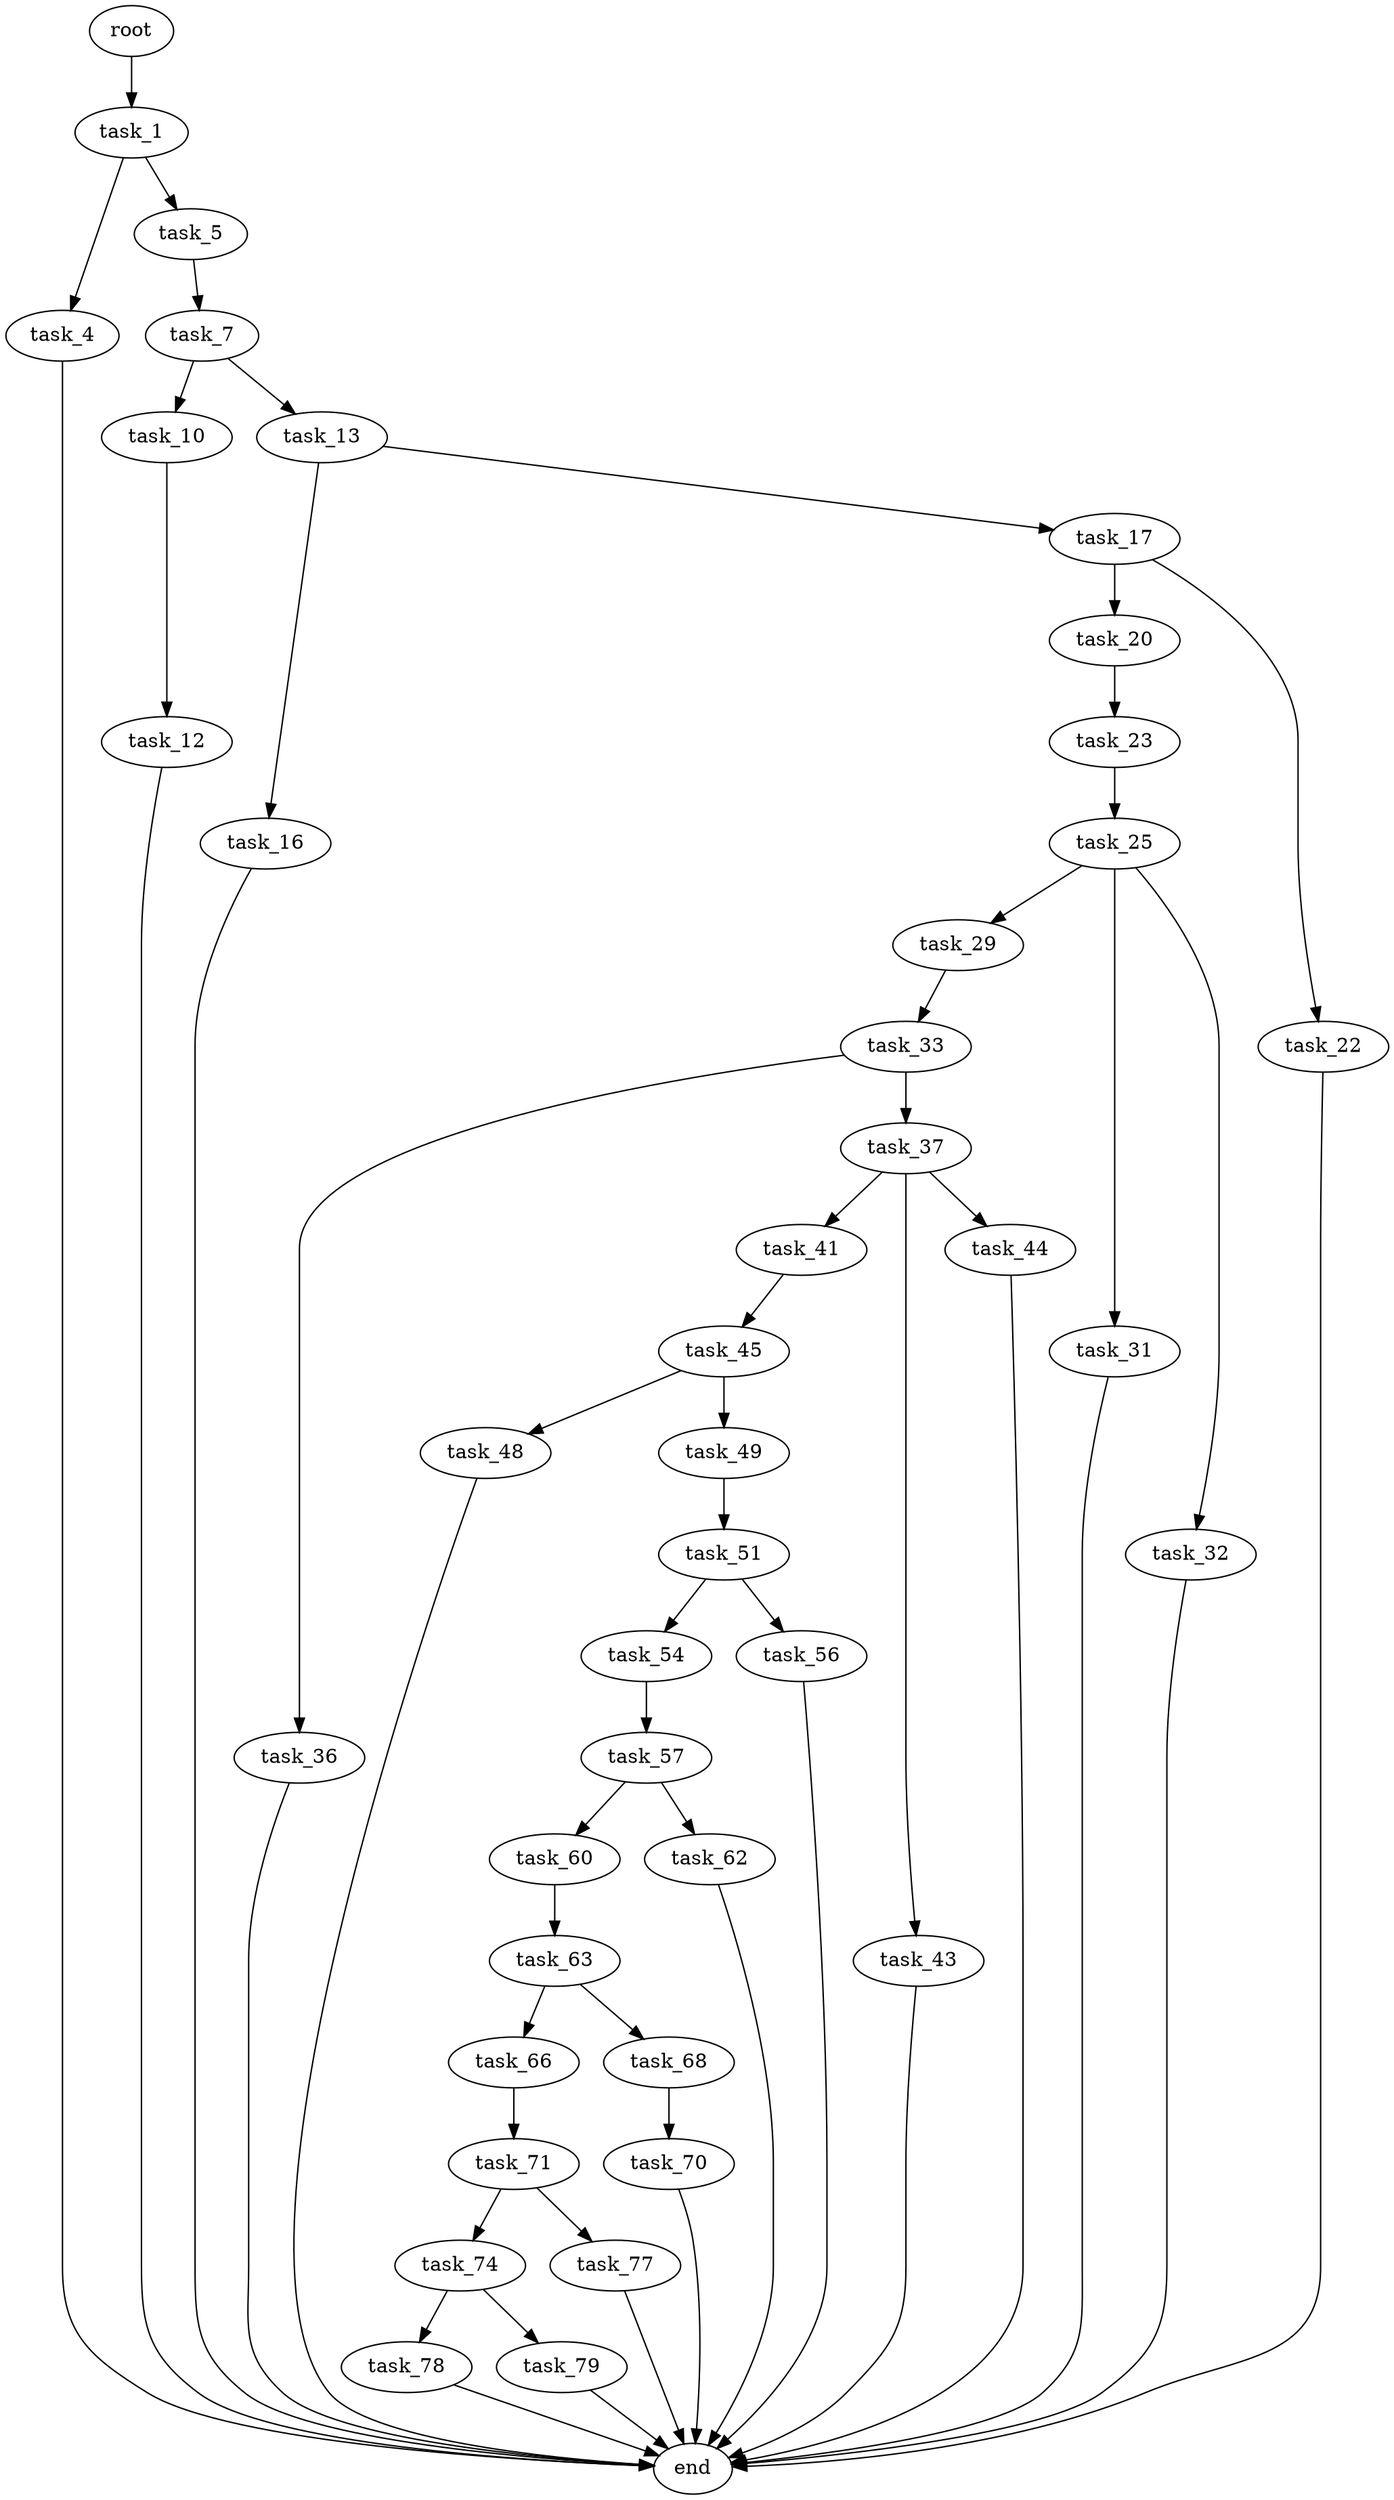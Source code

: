 digraph G {
  root [size="0.000000"];
  task_1 [size="549755813888.000000"];
  task_4 [size="475459963216.000000"];
  task_5 [size="1073741824000.000000"];
  end [size="0.000000"];
  task_7 [size="332957637654.000000"];
  task_10 [size="134217728000.000000"];
  task_13 [size="168119378160.000000"];
  task_12 [size="368293445632.000000"];
  task_16 [size="222951325687.000000"];
  task_17 [size="241714777495.000000"];
  task_20 [size="368293445632.000000"];
  task_22 [size="549755813888.000000"];
  task_23 [size="29350937679.000000"];
  task_25 [size="231928233984.000000"];
  task_29 [size="15965190717.000000"];
  task_31 [size="2519204003.000000"];
  task_32 [size="1073741824000.000000"];
  task_33 [size="484400560652.000000"];
  task_36 [size="134217728000.000000"];
  task_37 [size="12005130330.000000"];
  task_41 [size="4245337870.000000"];
  task_43 [size="16220739323.000000"];
  task_44 [size="337945158438.000000"];
  task_45 [size="136726819344.000000"];
  task_48 [size="231928233984.000000"];
  task_49 [size="255391262144.000000"];
  task_51 [size="1073741824000.000000"];
  task_54 [size="368293445632.000000"];
  task_56 [size="12994925034.000000"];
  task_57 [size="34980676222.000000"];
  task_60 [size="13424248147.000000"];
  task_62 [size="549755813888.000000"];
  task_63 [size="843122827426.000000"];
  task_66 [size="231928233984.000000"];
  task_68 [size="25910572125.000000"];
  task_71 [size="11295672875.000000"];
  task_70 [size="6132678499.000000"];
  task_74 [size="231928233984.000000"];
  task_77 [size="298250582588.000000"];
  task_78 [size="68719476736.000000"];
  task_79 [size="601833701951.000000"];

  root -> task_1 [size="1.000000"];
  task_1 -> task_4 [size="536870912.000000"];
  task_1 -> task_5 [size="536870912.000000"];
  task_4 -> end [size="1.000000"];
  task_5 -> task_7 [size="838860800.000000"];
  task_7 -> task_10 [size="301989888.000000"];
  task_7 -> task_13 [size="301989888.000000"];
  task_10 -> task_12 [size="209715200.000000"];
  task_13 -> task_16 [size="679477248.000000"];
  task_13 -> task_17 [size="679477248.000000"];
  task_12 -> end [size="1.000000"];
  task_16 -> end [size="1.000000"];
  task_17 -> task_20 [size="679477248.000000"];
  task_17 -> task_22 [size="679477248.000000"];
  task_20 -> task_23 [size="411041792.000000"];
  task_22 -> end [size="1.000000"];
  task_23 -> task_25 [size="33554432.000000"];
  task_25 -> task_29 [size="301989888.000000"];
  task_25 -> task_31 [size="301989888.000000"];
  task_25 -> task_32 [size="301989888.000000"];
  task_29 -> task_33 [size="679477248.000000"];
  task_31 -> end [size="1.000000"];
  task_32 -> end [size="1.000000"];
  task_33 -> task_36 [size="411041792.000000"];
  task_33 -> task_37 [size="411041792.000000"];
  task_36 -> end [size="1.000000"];
  task_37 -> task_41 [size="301989888.000000"];
  task_37 -> task_43 [size="301989888.000000"];
  task_37 -> task_44 [size="301989888.000000"];
  task_41 -> task_45 [size="209715200.000000"];
  task_43 -> end [size="1.000000"];
  task_44 -> end [size="1.000000"];
  task_45 -> task_48 [size="134217728.000000"];
  task_45 -> task_49 [size="134217728.000000"];
  task_48 -> end [size="1.000000"];
  task_49 -> task_51 [size="209715200.000000"];
  task_51 -> task_54 [size="838860800.000000"];
  task_51 -> task_56 [size="838860800.000000"];
  task_54 -> task_57 [size="411041792.000000"];
  task_56 -> end [size="1.000000"];
  task_57 -> task_60 [size="838860800.000000"];
  task_57 -> task_62 [size="838860800.000000"];
  task_60 -> task_63 [size="838860800.000000"];
  task_62 -> end [size="1.000000"];
  task_63 -> task_66 [size="679477248.000000"];
  task_63 -> task_68 [size="679477248.000000"];
  task_66 -> task_71 [size="301989888.000000"];
  task_68 -> task_70 [size="411041792.000000"];
  task_71 -> task_74 [size="33554432.000000"];
  task_71 -> task_77 [size="33554432.000000"];
  task_70 -> end [size="1.000000"];
  task_74 -> task_78 [size="301989888.000000"];
  task_74 -> task_79 [size="301989888.000000"];
  task_77 -> end [size="1.000000"];
  task_78 -> end [size="1.000000"];
  task_79 -> end [size="1.000000"];
}
